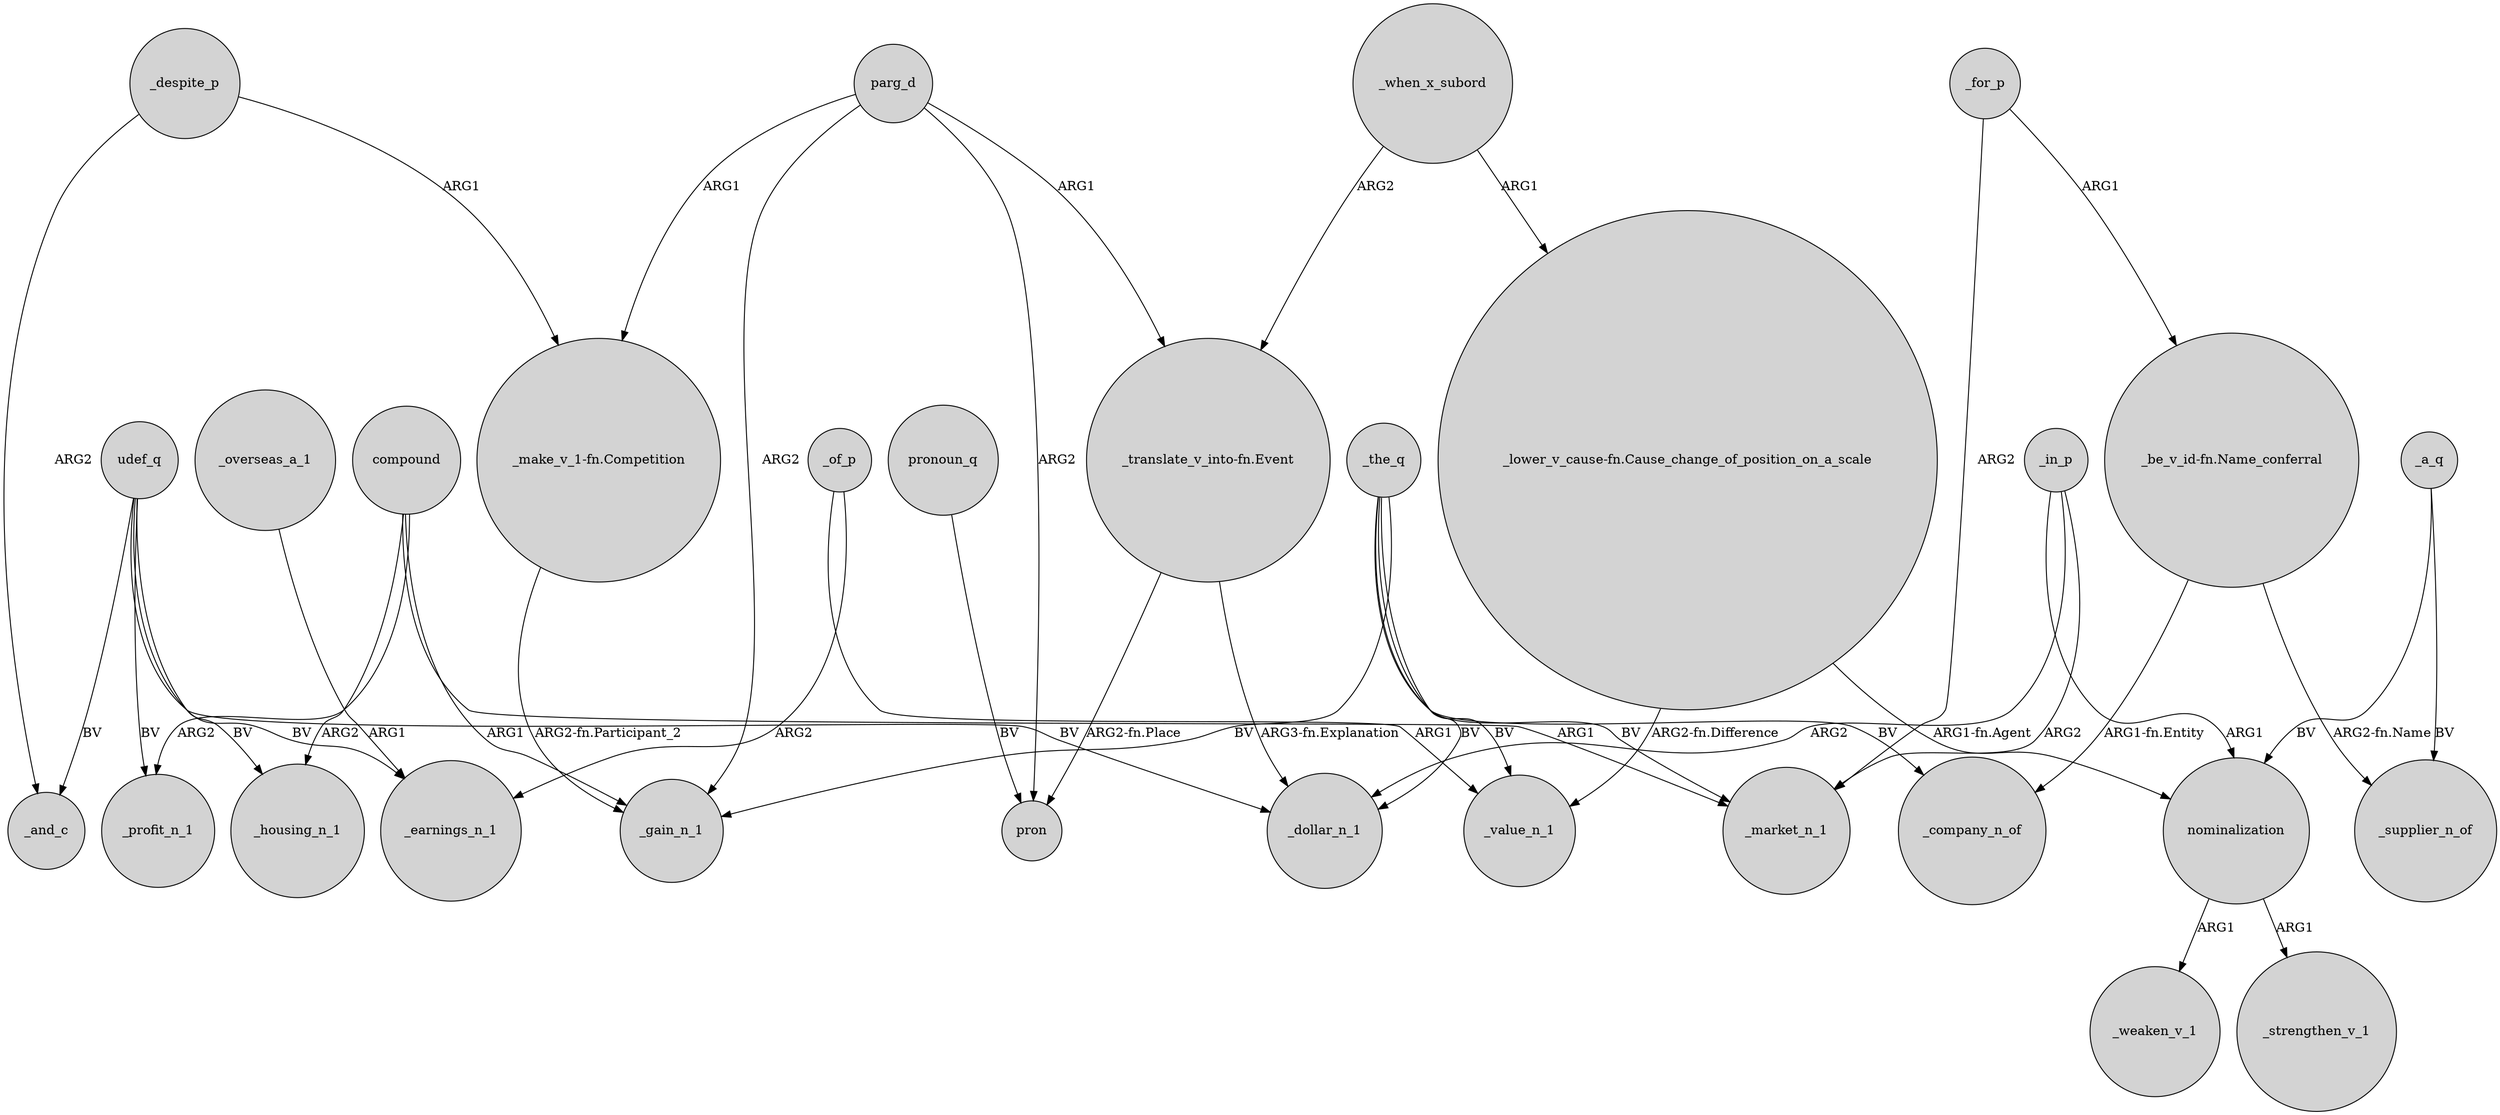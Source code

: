 digraph {
	node [shape=circle style=filled]
	"_lower_v_cause-fn.Cause_change_of_position_on_a_scale" -> _value_n_1 [label="ARG2-fn.Difference"]
	_despite_p -> "_make_v_1-fn.Competition" [label=ARG1]
	"_translate_v_into-fn.Event" -> _dollar_n_1 [label="ARG3-fn.Explanation"]
	_for_p -> "_be_v_id-fn.Name_conferral" [label=ARG1]
	"_be_v_id-fn.Name_conferral" -> _company_n_of [label="ARG1-fn.Entity"]
	_a_q -> nominalization [label=BV]
	parg_d -> "_make_v_1-fn.Competition" [label=ARG1]
	compound -> _housing_n_1 [label=ARG2]
	_for_p -> _market_n_1 [label=ARG2]
	parg_d -> pron [label=ARG2]
	_in_p -> _dollar_n_1 [label=ARG2]
	udef_q -> _profit_n_1 [label=BV]
	_of_p -> _earnings_n_1 [label=ARG2]
	_the_q -> _dollar_n_1 [label=BV]
	parg_d -> "_translate_v_into-fn.Event" [label=ARG1]
	udef_q -> _and_c [label=BV]
	parg_d -> _gain_n_1 [label=ARG2]
	_the_q -> _market_n_1 [label=BV]
	pronoun_q -> pron [label=BV]
	_when_x_subord -> "_lower_v_cause-fn.Cause_change_of_position_on_a_scale" [label=ARG1]
	"_lower_v_cause-fn.Cause_change_of_position_on_a_scale" -> nominalization [label="ARG1-fn.Agent"]
	_in_p -> _market_n_1 [label=ARG2]
	_a_q -> _supplier_n_of [label=BV]
	"_be_v_id-fn.Name_conferral" -> _supplier_n_of [label="ARG2-fn.Name"]
	udef_q -> _earnings_n_1 [label=BV]
	_the_q -> _gain_n_1 [label=BV]
	compound -> _profit_n_1 [label=ARG2]
	_despite_p -> _and_c [label=ARG2]
	_overseas_a_1 -> _earnings_n_1 [label=ARG1]
	udef_q -> _dollar_n_1 [label=BV]
	_the_q -> _value_n_1 [label=BV]
	_of_p -> _value_n_1 [label=ARG1]
	"_make_v_1-fn.Competition" -> _gain_n_1 [label="ARG2-fn.Participant_2"]
	_when_x_subord -> "_translate_v_into-fn.Event" [label=ARG2]
	nominalization -> _weaken_v_1 [label=ARG1]
	compound -> _gain_n_1 [label=ARG1]
	compound -> _market_n_1 [label=ARG1]
	_the_q -> _company_n_of [label=BV]
	"_translate_v_into-fn.Event" -> pron [label="ARG2-fn.Place"]
	udef_q -> _housing_n_1 [label=BV]
	_in_p -> nominalization [label=ARG1]
	nominalization -> _strengthen_v_1 [label=ARG1]
}
